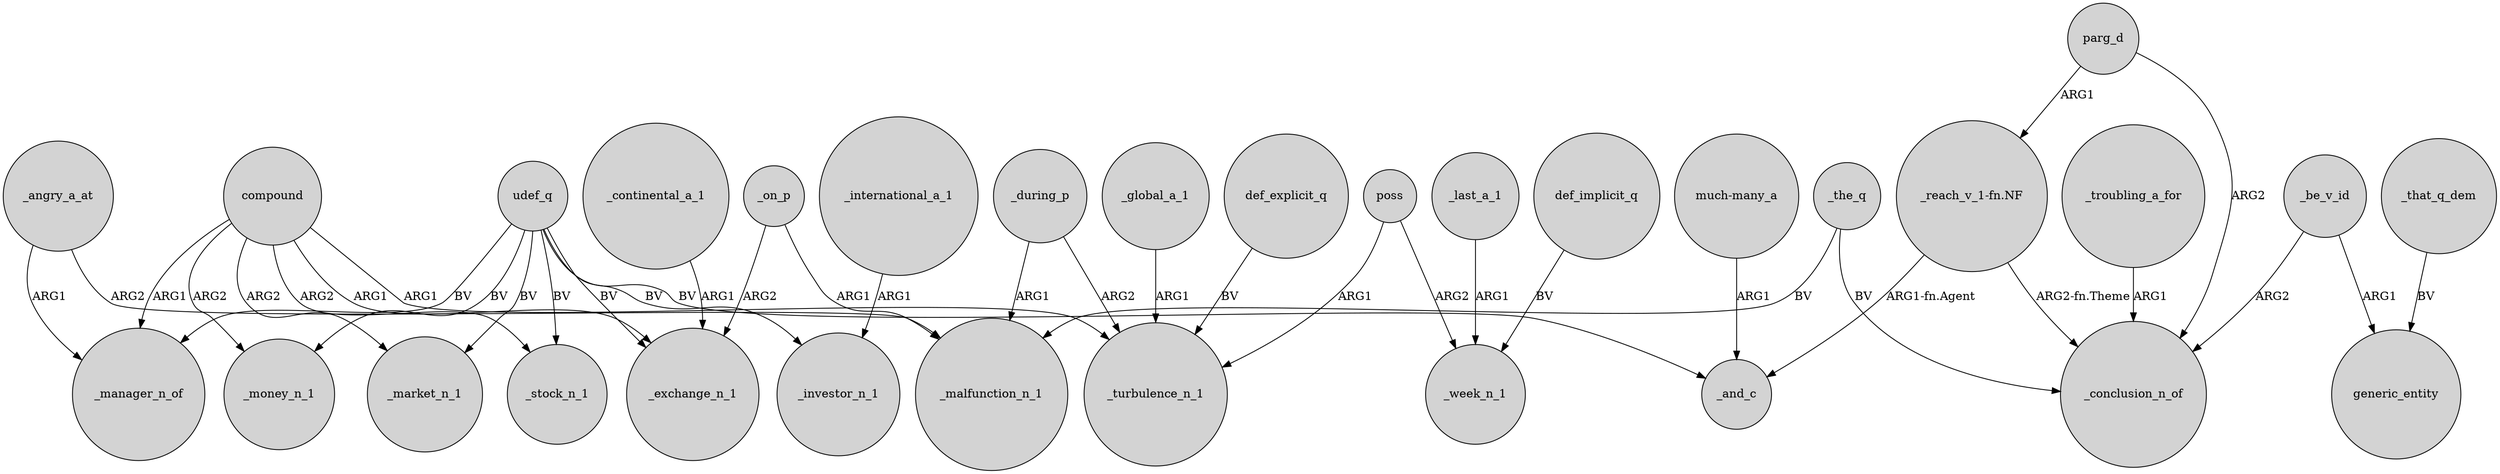 digraph {
	node [shape=circle style=filled]
	compound -> _market_n_1 [label=ARG2]
	compound -> _turbulence_n_1 [label=ARG1]
	udef_q -> _money_n_1 [label=BV]
	compound -> _manager_n_of [label=ARG1]
	def_implicit_q -> _week_n_1 [label=BV]
	"_reach_v_1-fn.NF" -> _conclusion_n_of [label="ARG2-fn.Theme"]
	_international_a_1 -> _investor_n_1 [label=ARG1]
	udef_q -> _investor_n_1 [label=BV]
	_that_q_dem -> generic_entity [label=BV]
	parg_d -> _conclusion_n_of [label=ARG2]
	"_reach_v_1-fn.NF" -> _and_c [label="ARG1-fn.Agent"]
	def_explicit_q -> _turbulence_n_1 [label=BV]
	_during_p -> _malfunction_n_1 [label=ARG1]
	_angry_a_at -> _malfunction_n_1 [label=ARG2]
	_be_v_id -> generic_entity [label=ARG1]
	_be_v_id -> _conclusion_n_of [label=ARG2]
	"much-many_a" -> _and_c [label=ARG1]
	udef_q -> _market_n_1 [label=BV]
	poss -> _turbulence_n_1 [label=ARG1]
	_the_q -> _conclusion_n_of [label=BV]
	poss -> _week_n_1 [label=ARG2]
	compound -> _stock_n_1 [label=ARG2]
	parg_d -> "_reach_v_1-fn.NF" [label=ARG1]
	udef_q -> _stock_n_1 [label=BV]
	compound -> _money_n_1 [label=ARG2]
	compound -> _exchange_n_1 [label=ARG1]
	_the_q -> _malfunction_n_1 [label=BV]
	_troubling_a_for -> _conclusion_n_of [label=ARG1]
	_last_a_1 -> _week_n_1 [label=ARG1]
	udef_q -> _manager_n_of [label=BV]
	_on_p -> _exchange_n_1 [label=ARG2]
	_on_p -> _malfunction_n_1 [label=ARG1]
	_global_a_1 -> _turbulence_n_1 [label=ARG1]
	_continental_a_1 -> _exchange_n_1 [label=ARG1]
	udef_q -> _exchange_n_1 [label=BV]
	_during_p -> _turbulence_n_1 [label=ARG2]
	udef_q -> _and_c [label=BV]
	_angry_a_at -> _manager_n_of [label=ARG1]
}
